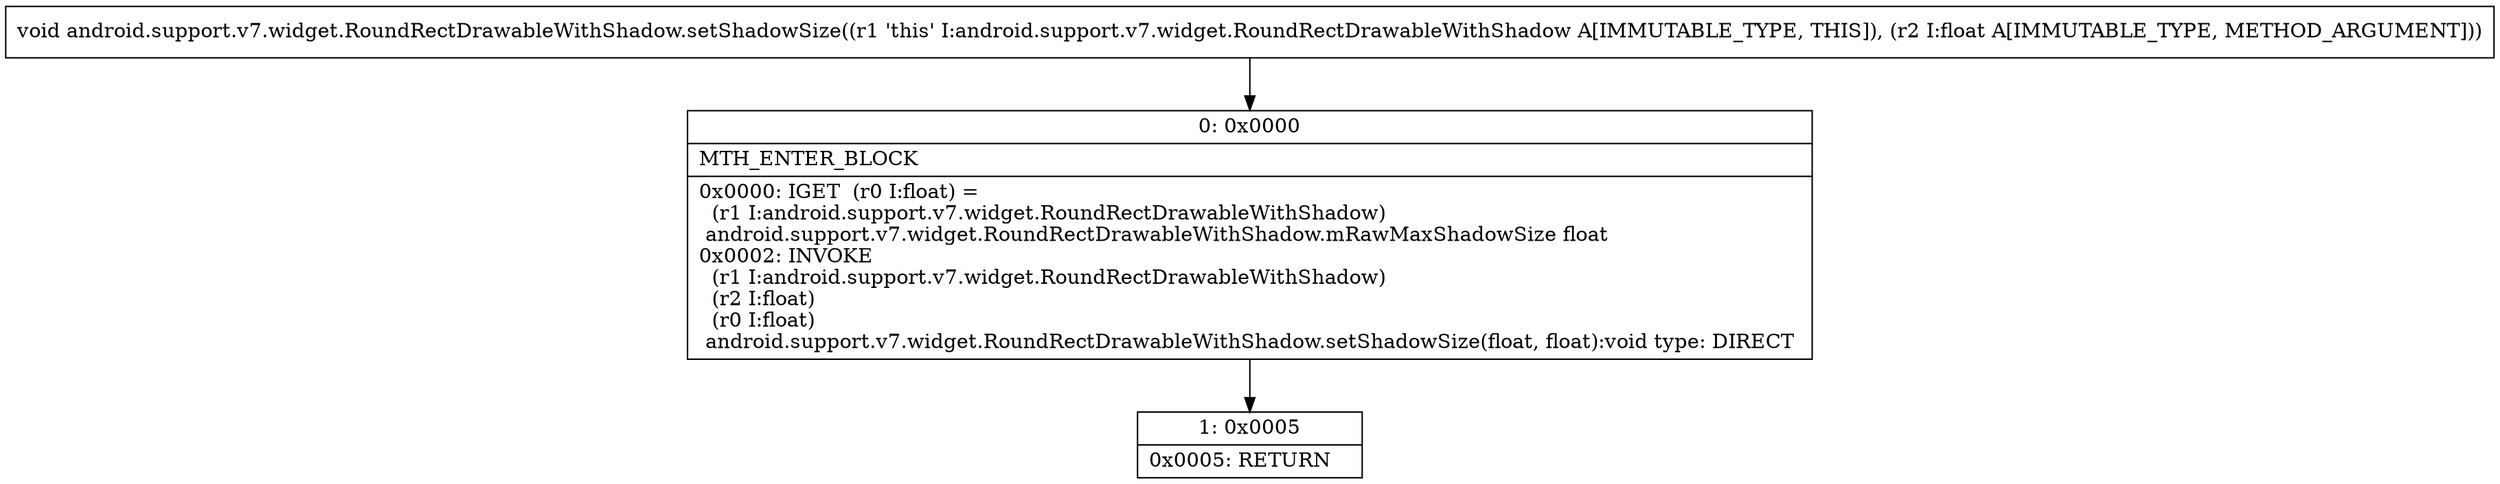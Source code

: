 digraph "CFG forandroid.support.v7.widget.RoundRectDrawableWithShadow.setShadowSize(F)V" {
Node_0 [shape=record,label="{0\:\ 0x0000|MTH_ENTER_BLOCK\l|0x0000: IGET  (r0 I:float) = \l  (r1 I:android.support.v7.widget.RoundRectDrawableWithShadow)\l android.support.v7.widget.RoundRectDrawableWithShadow.mRawMaxShadowSize float \l0x0002: INVOKE  \l  (r1 I:android.support.v7.widget.RoundRectDrawableWithShadow)\l  (r2 I:float)\l  (r0 I:float)\l android.support.v7.widget.RoundRectDrawableWithShadow.setShadowSize(float, float):void type: DIRECT \l}"];
Node_1 [shape=record,label="{1\:\ 0x0005|0x0005: RETURN   \l}"];
MethodNode[shape=record,label="{void android.support.v7.widget.RoundRectDrawableWithShadow.setShadowSize((r1 'this' I:android.support.v7.widget.RoundRectDrawableWithShadow A[IMMUTABLE_TYPE, THIS]), (r2 I:float A[IMMUTABLE_TYPE, METHOD_ARGUMENT])) }"];
MethodNode -> Node_0;
Node_0 -> Node_1;
}

